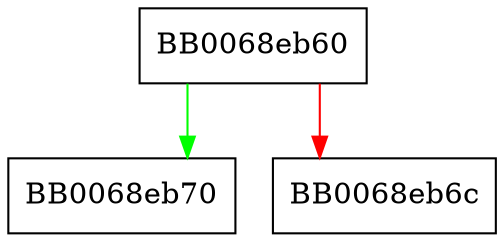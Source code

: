 digraph ossl_prov_bio_write_ex {
  node [shape="box"];
  graph [splines=ortho];
  BB0068eb60 -> BB0068eb70 [color="green"];
  BB0068eb60 -> BB0068eb6c [color="red"];
}